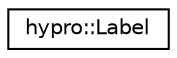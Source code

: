 digraph "Graphical Class Hierarchy"
{
  edge [fontname="Helvetica",fontsize="10",labelfontname="Helvetica",labelfontsize="10"];
  node [fontname="Helvetica",fontsize="10",shape=record];
  rankdir="LR";
  Node1 [label="hypro::Label",height=0.2,width=0.4,color="black", fillcolor="white", style="filled",URL="$classhypro_1_1Label.html"];
}
